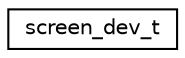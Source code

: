 digraph "Graphical Class Hierarchy"
{
 // LATEX_PDF_SIZE
  edge [fontname="Helvetica",fontsize="10",labelfontname="Helvetica",labelfontsize="10"];
  node [fontname="Helvetica",fontsize="10",shape=record];
  rankdir="LR";
  Node0 [label="screen_dev_t",height=0.2,width=0.4,color="black", fillcolor="white", style="filled",URL="$structscreen__dev__t.html",tooltip="Screen device descriptor."];
}
